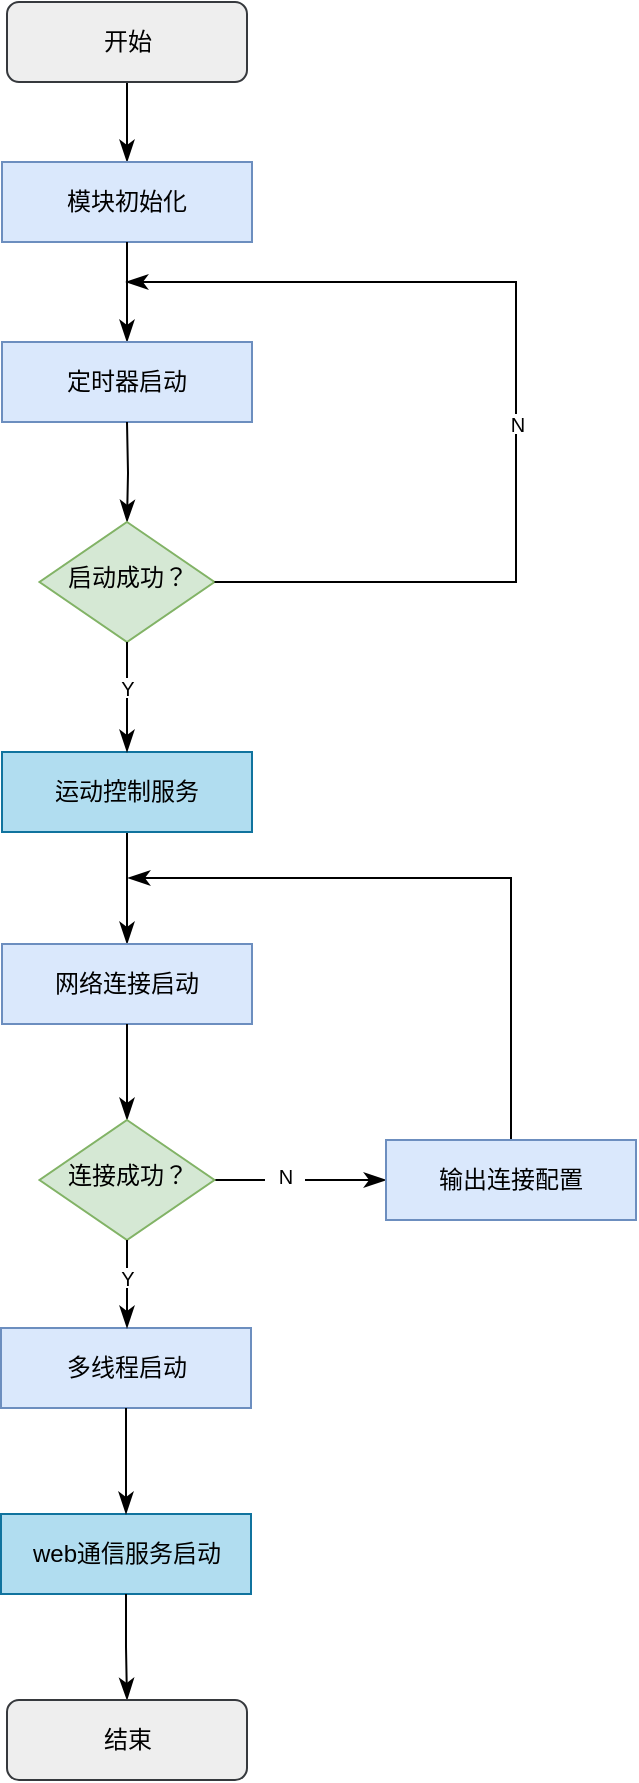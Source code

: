 <mxfile version="22.1.11" type="github">
  <diagram id="C5RBs43oDa-KdzZeNtuy" name="Page-1">
    <mxGraphModel dx="846" dy="453" grid="1" gridSize="1" guides="1" tooltips="1" connect="1" arrows="1" fold="1" page="1" pageScale="1" pageWidth="2339" pageHeight="3300" background="#ffffff" math="0" shadow="0">
      <root>
        <mxCell id="WIyWlLk6GJQsqaUBKTNV-0" />
        <mxCell id="WIyWlLk6GJQsqaUBKTNV-1" parent="WIyWlLk6GJQsqaUBKTNV-0" />
        <mxCell id="WIyWlLk6GJQsqaUBKTNV-2" value="" style="rounded=0;html=1;jettySize=auto;orthogonalLoop=1;fontSize=11;endArrow=classicThin;endFill=1;endSize=8;strokeWidth=1;shadow=0;labelBackgroundColor=none;edgeStyle=orthogonalEdgeStyle;movable=1;resizable=1;rotatable=1;deletable=1;editable=1;locked=0;connectable=1;" parent="WIyWlLk6GJQsqaUBKTNV-1" source="WIyWlLk6GJQsqaUBKTNV-3" edge="1">
          <mxGeometry relative="1" as="geometry">
            <mxPoint x="223.5" y="129" as="targetPoint" />
          </mxGeometry>
        </mxCell>
        <mxCell id="WIyWlLk6GJQsqaUBKTNV-3" value="开始" style="rounded=1;whiteSpace=wrap;html=1;fontSize=12;glass=0;strokeWidth=1;shadow=0;fillColor=#eeeeee;strokeColor=#36393d;" parent="WIyWlLk6GJQsqaUBKTNV-1" vertex="1">
          <mxGeometry x="163.5" y="49" width="120" height="40" as="geometry" />
        </mxCell>
        <mxCell id="n1LtsA6DM-6R5tt_t0rD-1" value="模块初始化" style="rounded=0;whiteSpace=wrap;html=1;fillColor=#dae8fc;strokeColor=#6c8ebf;" parent="WIyWlLk6GJQsqaUBKTNV-1" vertex="1">
          <mxGeometry x="161" y="129" width="125" height="40" as="geometry" />
        </mxCell>
        <mxCell id="n1LtsA6DM-6R5tt_t0rD-2" value="" style="rounded=0;html=1;jettySize=auto;orthogonalLoop=1;fontSize=11;endArrow=classicThin;endFill=1;endSize=8;strokeWidth=1;shadow=0;labelBackgroundColor=none;edgeStyle=orthogonalEdgeStyle;movable=1;resizable=1;rotatable=1;deletable=1;editable=1;locked=0;connectable=1;exitX=0.5;exitY=1;exitDx=0;exitDy=0;" parent="WIyWlLk6GJQsqaUBKTNV-1" source="n1LtsA6DM-6R5tt_t0rD-1" edge="1">
          <mxGeometry relative="1" as="geometry">
            <mxPoint x="233.5" y="190" as="sourcePoint" />
            <mxPoint x="223.5" y="219" as="targetPoint" />
          </mxGeometry>
        </mxCell>
        <mxCell id="n1LtsA6DM-6R5tt_t0rD-3" value="定时器启动" style="rounded=0;whiteSpace=wrap;html=1;fillColor=#dae8fc;strokeColor=#6c8ebf;" parent="WIyWlLk6GJQsqaUBKTNV-1" vertex="1">
          <mxGeometry x="161" y="219" width="125" height="40" as="geometry" />
        </mxCell>
        <mxCell id="n1LtsA6DM-6R5tt_t0rD-4" value="" style="rounded=0;html=1;jettySize=auto;orthogonalLoop=1;fontSize=11;endArrow=classicThin;endFill=1;endSize=8;strokeWidth=1;shadow=0;labelBackgroundColor=none;edgeStyle=orthogonalEdgeStyle;movable=1;resizable=1;rotatable=1;deletable=1;editable=1;locked=0;connectable=1;exitX=0.5;exitY=1;exitDx=0;exitDy=0;entryX=0.5;entryY=0;entryDx=0;entryDy=0;" parent="WIyWlLk6GJQsqaUBKTNV-1" target="n1LtsA6DM-6R5tt_t0rD-15" edge="1">
          <mxGeometry relative="1" as="geometry">
            <mxPoint x="223.5" y="259" as="sourcePoint" />
            <mxPoint x="223.5" y="309" as="targetPoint" />
          </mxGeometry>
        </mxCell>
        <mxCell id="wbmjwePtJhfADe103DcG-20" value="" style="edgeStyle=orthogonalEdgeStyle;rounded=0;orthogonalLoop=1;jettySize=auto;html=1;endArrow=classicThin;endFill=1;endSize=8;" parent="WIyWlLk6GJQsqaUBKTNV-1" source="n1LtsA6DM-6R5tt_t0rD-13" target="wbmjwePtJhfADe103DcG-3" edge="1">
          <mxGeometry relative="1" as="geometry" />
        </mxCell>
        <mxCell id="n1LtsA6DM-6R5tt_t0rD-13" value="运动控制服务" style="rounded=0;whiteSpace=wrap;html=1;fillColor=#b1ddf0;strokeColor=#10739e;" parent="WIyWlLk6GJQsqaUBKTNV-1" vertex="1">
          <mxGeometry x="161" y="424" width="125" height="40" as="geometry" />
        </mxCell>
        <mxCell id="n1LtsA6DM-6R5tt_t0rD-15" value="启动成功？" style="rhombus;whiteSpace=wrap;html=1;shadow=0;fontFamily=Helvetica;fontSize=12;align=center;strokeWidth=1;spacing=6;spacingTop=-4;fillColor=#d5e8d4;strokeColor=#82b366;" parent="WIyWlLk6GJQsqaUBKTNV-1" vertex="1">
          <mxGeometry x="179.75" y="309" width="87.5" height="60" as="geometry" />
        </mxCell>
        <mxCell id="n1LtsA6DM-6R5tt_t0rD-16" value="" style="rounded=0;html=1;jettySize=auto;orthogonalLoop=1;fontSize=11;endArrow=classicThin;endFill=1;endSize=8;strokeWidth=1;shadow=0;labelBackgroundColor=none;edgeStyle=orthogonalEdgeStyle;movable=1;resizable=1;rotatable=1;deletable=1;editable=1;locked=0;connectable=1;exitX=0.5;exitY=1;exitDx=0;exitDy=0;entryX=0.5;entryY=0;entryDx=0;entryDy=0;" parent="WIyWlLk6GJQsqaUBKTNV-1" source="n1LtsA6DM-6R5tt_t0rD-15" target="n1LtsA6DM-6R5tt_t0rD-13" edge="1">
          <mxGeometry relative="1" as="geometry">
            <mxPoint x="441" y="238.67" as="sourcePoint" />
            <mxPoint x="448" y="349" as="targetPoint" />
          </mxGeometry>
        </mxCell>
        <mxCell id="n1LtsA6DM-6R5tt_t0rD-20" value="" style="rounded=0;html=1;jettySize=auto;orthogonalLoop=1;fontSize=11;endArrow=classicThin;endFill=1;endSize=8;strokeWidth=1;shadow=0;labelBackgroundColor=none;edgeStyle=orthogonalEdgeStyle;movable=1;resizable=1;rotatable=1;deletable=1;editable=1;locked=0;connectable=1;exitX=1;exitY=0.5;exitDx=0;exitDy=0;startArrow=none;startFill=0;" parent="WIyWlLk6GJQsqaUBKTNV-1" source="n1LtsA6DM-6R5tt_t0rD-15" edge="1">
          <mxGeometry relative="1" as="geometry">
            <mxPoint x="397.25" y="138" as="sourcePoint" />
            <mxPoint x="223" y="189" as="targetPoint" />
            <Array as="points">
              <mxPoint x="418" y="339" />
              <mxPoint x="418" y="189" />
            </Array>
          </mxGeometry>
        </mxCell>
        <mxCell id="n1LtsA6DM-6R5tt_t0rD-21" value="&lt;font style=&quot;font-size: 10px;&quot;&gt;N&lt;/font&gt;" style="text;html=1;strokeColor=none;fillColor=default;align=center;verticalAlign=middle;whiteSpace=wrap;rounded=0;" parent="WIyWlLk6GJQsqaUBKTNV-1" vertex="1">
          <mxGeometry x="409" y="255" width="20" height="10" as="geometry" />
        </mxCell>
        <mxCell id="wbmjwePtJhfADe103DcG-3" value="网络连接启动" style="rounded=0;whiteSpace=wrap;html=1;fillColor=#dae8fc;strokeColor=#6c8ebf;" parent="WIyWlLk6GJQsqaUBKTNV-1" vertex="1">
          <mxGeometry x="161" y="520" width="125" height="40" as="geometry" />
        </mxCell>
        <mxCell id="wbmjwePtJhfADe103DcG-4" value="" style="rounded=0;html=1;jettySize=auto;orthogonalLoop=1;fontSize=11;endArrow=classicThin;endFill=1;endSize=8;strokeWidth=1;shadow=0;labelBackgroundColor=none;edgeStyle=orthogonalEdgeStyle;movable=1;resizable=1;rotatable=1;deletable=1;editable=1;locked=0;connectable=1;exitX=0.5;exitY=1;exitDx=0;exitDy=0;entryX=0.5;entryY=0;entryDx=0;entryDy=0;" parent="WIyWlLk6GJQsqaUBKTNV-1" edge="1" target="wbmjwePtJhfADe103DcG-8" source="wbmjwePtJhfADe103DcG-3">
          <mxGeometry relative="1" as="geometry">
            <mxPoint x="224" y="559" as="sourcePoint" />
            <mxPoint x="224" y="609" as="targetPoint" />
          </mxGeometry>
        </mxCell>
        <mxCell id="wbmjwePtJhfADe103DcG-5" value="多线程启动" style="rounded=0;whiteSpace=wrap;html=1;fillColor=#dae8fc;strokeColor=#6c8ebf;" parent="WIyWlLk6GJQsqaUBKTNV-1" vertex="1">
          <mxGeometry x="160.5" y="712" width="125" height="40" as="geometry" />
        </mxCell>
        <mxCell id="wbmjwePtJhfADe103DcG-6" value="" style="rounded=0;html=1;jettySize=auto;orthogonalLoop=1;fontSize=11;endArrow=classicThin;endFill=1;endSize=8;strokeWidth=1;shadow=0;labelBackgroundColor=none;edgeStyle=orthogonalEdgeStyle;movable=1;resizable=1;rotatable=1;deletable=1;editable=1;locked=0;connectable=1;exitX=1;exitY=0.5;exitDx=0;exitDy=0;entryX=0;entryY=0.5;entryDx=0;entryDy=0;" parent="WIyWlLk6GJQsqaUBKTNV-1" source="wbmjwePtJhfADe103DcG-8" target="wbmjwePtJhfADe103DcG-21" edge="1">
          <mxGeometry relative="1" as="geometry">
            <mxPoint x="297" y="459" as="sourcePoint" />
            <mxPoint x="349.5" y="637" as="targetPoint" />
          </mxGeometry>
        </mxCell>
        <mxCell id="wbmjwePtJhfADe103DcG-8" value="连接成功？" style="rhombus;whiteSpace=wrap;html=1;shadow=0;fontFamily=Helvetica;fontSize=12;align=center;strokeWidth=1;spacing=6;spacingTop=-4;fillColor=#d5e8d4;strokeColor=#82b366;" parent="WIyWlLk6GJQsqaUBKTNV-1" vertex="1">
          <mxGeometry x="179.75" y="608" width="87.5" height="60" as="geometry" />
        </mxCell>
        <mxCell id="wbmjwePtJhfADe103DcG-9" value="" style="rounded=0;html=1;jettySize=auto;orthogonalLoop=1;fontSize=11;endArrow=classicThin;endFill=1;endSize=8;strokeWidth=1;shadow=0;labelBackgroundColor=none;edgeStyle=orthogonalEdgeStyle;movable=1;resizable=1;rotatable=1;deletable=1;editable=1;locked=0;connectable=1;exitX=0.5;exitY=1;exitDx=0;exitDy=0;" parent="WIyWlLk6GJQsqaUBKTNV-1" edge="1" source="wbmjwePtJhfADe103DcG-8">
          <mxGeometry relative="1" as="geometry">
            <mxPoint x="223.5" y="668" as="sourcePoint" />
            <mxPoint x="223.5" y="712" as="targetPoint" />
          </mxGeometry>
        </mxCell>
        <mxCell id="wbmjwePtJhfADe103DcG-10" value="&lt;font style=&quot;font-size: 10px;&quot;&gt;Y&lt;/font&gt;" style="text;html=1;strokeColor=none;fillColor=default;align=center;verticalAlign=middle;whiteSpace=wrap;rounded=0;" parent="WIyWlLk6GJQsqaUBKTNV-1" vertex="1">
          <mxGeometry x="214" y="682" width="20" height="10" as="geometry" />
        </mxCell>
        <mxCell id="wbmjwePtJhfADe103DcG-11" value="&lt;font style=&quot;font-size: 10px;&quot;&gt;N&lt;/font&gt;" style="text;html=1;strokeColor=none;fillColor=default;align=center;verticalAlign=middle;whiteSpace=wrap;rounded=0;" parent="WIyWlLk6GJQsqaUBKTNV-1" vertex="1">
          <mxGeometry x="292.5" y="631" width="20" height="10" as="geometry" />
        </mxCell>
        <mxCell id="wbmjwePtJhfADe103DcG-13" value="web通信服务启动" style="rounded=0;whiteSpace=wrap;html=1;fillColor=#b1ddf0;strokeColor=#10739e;" parent="WIyWlLk6GJQsqaUBKTNV-1" vertex="1">
          <mxGeometry x="160.5" y="805" width="125" height="40" as="geometry" />
        </mxCell>
        <mxCell id="wbmjwePtJhfADe103DcG-14" value="" style="rounded=0;html=1;jettySize=auto;orthogonalLoop=1;fontSize=11;endArrow=classicThin;endFill=1;endSize=8;strokeWidth=1;shadow=0;labelBackgroundColor=none;edgeStyle=orthogonalEdgeStyle;movable=1;resizable=1;rotatable=1;deletable=1;editable=1;locked=0;connectable=1;exitX=0.5;exitY=1;exitDx=0;exitDy=0;entryX=0.5;entryY=0;entryDx=0;entryDy=0;" parent="WIyWlLk6GJQsqaUBKTNV-1" source="wbmjwePtJhfADe103DcG-13" edge="1" target="wbmjwePtJhfADe103DcG-15">
          <mxGeometry relative="1" as="geometry">
            <mxPoint x="224.5" y="871" as="sourcePoint" />
            <mxPoint x="222.5" y="896" as="targetPoint" />
          </mxGeometry>
        </mxCell>
        <mxCell id="wbmjwePtJhfADe103DcG-15" value="结束" style="rounded=1;whiteSpace=wrap;html=1;fontSize=12;glass=0;strokeWidth=1;shadow=0;fillColor=#eeeeee;strokeColor=#36393d;" parent="WIyWlLk6GJQsqaUBKTNV-1" vertex="1">
          <mxGeometry x="163.5" y="898" width="120" height="40" as="geometry" />
        </mxCell>
        <mxCell id="wbmjwePtJhfADe103DcG-16" value="" style="rounded=0;html=1;jettySize=auto;orthogonalLoop=1;fontSize=11;endArrow=classicThin;endFill=1;endSize=8;strokeWidth=1;shadow=0;labelBackgroundColor=none;edgeStyle=orthogonalEdgeStyle;movable=1;resizable=1;rotatable=1;deletable=1;editable=1;locked=0;connectable=1;exitX=0.5;exitY=1;exitDx=0;exitDy=0;entryX=0.5;entryY=0;entryDx=0;entryDy=0;" parent="WIyWlLk6GJQsqaUBKTNV-1" source="wbmjwePtJhfADe103DcG-5" edge="1" target="wbmjwePtJhfADe103DcG-13">
          <mxGeometry relative="1" as="geometry">
            <mxPoint x="223.63" y="754" as="sourcePoint" />
            <mxPoint x="223.63" y="804" as="targetPoint" />
            <Array as="points">
              <mxPoint x="223" y="778" />
            </Array>
          </mxGeometry>
        </mxCell>
        <mxCell id="wbmjwePtJhfADe103DcG-17" value="" style="endArrow=classicThin;html=1;rounded=0;edgeStyle=orthogonalEdgeStyle;exitX=0.5;exitY=0;exitDx=0;exitDy=0;endFill=1;endSize=8;" parent="WIyWlLk6GJQsqaUBKTNV-1" source="wbmjwePtJhfADe103DcG-21" edge="1">
          <mxGeometry width="50" height="50" relative="1" as="geometry">
            <mxPoint x="437" y="666" as="sourcePoint" />
            <mxPoint x="224" y="487" as="targetPoint" />
            <Array as="points">
              <mxPoint x="416" y="487" />
            </Array>
          </mxGeometry>
        </mxCell>
        <mxCell id="wbmjwePtJhfADe103DcG-21" value="输出连接配置" style="rounded=0;whiteSpace=wrap;html=1;fillColor=#dae8fc;strokeColor=#6c8ebf;" parent="WIyWlLk6GJQsqaUBKTNV-1" vertex="1">
          <mxGeometry x="353" y="618" width="125" height="40" as="geometry" />
        </mxCell>
        <mxCell id="wbmjwePtJhfADe103DcG-26" value="&lt;font style=&quot;font-size: 10px;&quot;&gt;Y&lt;/font&gt;" style="text;html=1;strokeColor=none;fillColor=default;align=center;verticalAlign=middle;whiteSpace=wrap;rounded=0;" parent="WIyWlLk6GJQsqaUBKTNV-1" vertex="1">
          <mxGeometry x="214" y="387" width="20" height="10" as="geometry" />
        </mxCell>
      </root>
    </mxGraphModel>
  </diagram>
</mxfile>
